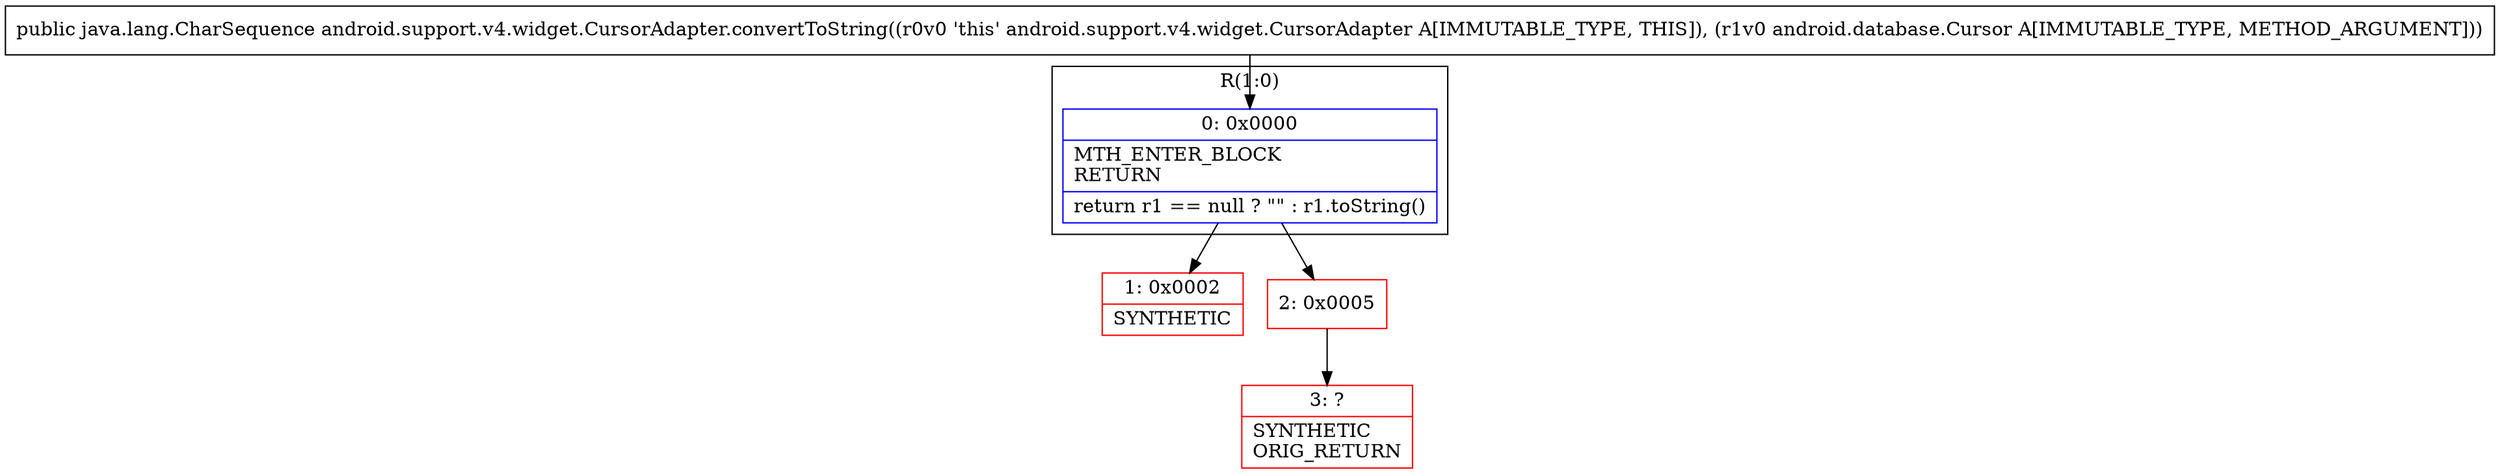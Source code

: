 digraph "CFG forandroid.support.v4.widget.CursorAdapter.convertToString(Landroid\/database\/Cursor;)Ljava\/lang\/CharSequence;" {
subgraph cluster_Region_2091338520 {
label = "R(1:0)";
node [shape=record,color=blue];
Node_0 [shape=record,label="{0\:\ 0x0000|MTH_ENTER_BLOCK\lRETURN\l|return r1 == null ? \"\" : r1.toString()\l}"];
}
Node_1 [shape=record,color=red,label="{1\:\ 0x0002|SYNTHETIC\l}"];
Node_2 [shape=record,color=red,label="{2\:\ 0x0005}"];
Node_3 [shape=record,color=red,label="{3\:\ ?|SYNTHETIC\lORIG_RETURN\l}"];
MethodNode[shape=record,label="{public java.lang.CharSequence android.support.v4.widget.CursorAdapter.convertToString((r0v0 'this' android.support.v4.widget.CursorAdapter A[IMMUTABLE_TYPE, THIS]), (r1v0 android.database.Cursor A[IMMUTABLE_TYPE, METHOD_ARGUMENT])) }"];
MethodNode -> Node_0;
Node_0 -> Node_1;
Node_0 -> Node_2;
Node_2 -> Node_3;
}

